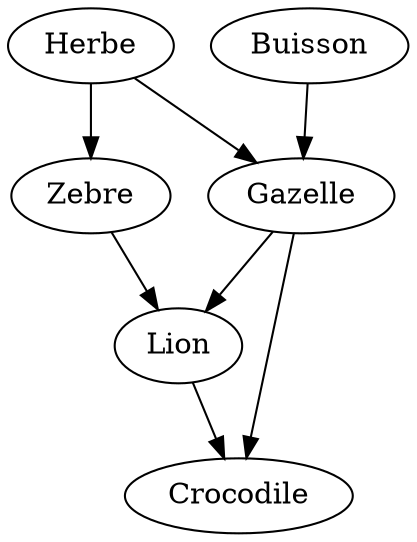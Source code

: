 digraph ChaineAlimentaire {
    Herbe -> Zebre;
    Herbe -> Gazelle;
    Buisson -> Gazelle;

    Zebre -> Lion;
    Gazelle -> Lion;

    Lion -> Crocodile;
    Gazelle -> Crocodile;
}